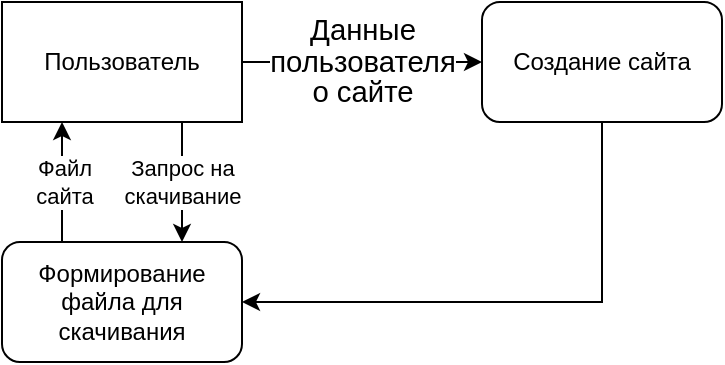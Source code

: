 <mxfile version="17.1.5" type="device"><diagram id="021C_UukKC2W84njs7By" name="Page-1"><mxGraphModel dx="527" dy="509" grid="0" gridSize="10" guides="1" tooltips="1" connect="1" arrows="1" fold="1" page="1" pageScale="1" pageWidth="827" pageHeight="1169" math="0" shadow="0"><root><mxCell id="0"/><mxCell id="1" parent="0"/><mxCell id="vNgLCeMScgqzdLTmRmay-7" style="edgeStyle=orthogonalEdgeStyle;rounded=0;orthogonalLoop=1;jettySize=auto;html=1;exitX=0.75;exitY=1;exitDx=0;exitDy=0;entryX=0.75;entryY=0;entryDx=0;entryDy=0;" edge="1" parent="1" source="vNgLCeMScgqzdLTmRmay-1" target="vNgLCeMScgqzdLTmRmay-5"><mxGeometry relative="1" as="geometry"/></mxCell><mxCell id="vNgLCeMScgqzdLTmRmay-9" value="Запрос на&lt;br&gt;скачивание" style="edgeLabel;html=1;align=center;verticalAlign=middle;resizable=0;points=[];" vertex="1" connectable="0" parent="vNgLCeMScgqzdLTmRmay-7"><mxGeometry x="-0.303" y="-2" relative="1" as="geometry"><mxPoint x="2" y="9" as="offset"/></mxGeometry></mxCell><mxCell id="vNgLCeMScgqzdLTmRmay-1" value="Пользователь" style="rounded=0;whiteSpace=wrap;html=1;" vertex="1" parent="1"><mxGeometry x="120" y="80" width="120" height="60" as="geometry"/></mxCell><mxCell id="vNgLCeMScgqzdLTmRmay-6" style="edgeStyle=orthogonalEdgeStyle;rounded=0;orthogonalLoop=1;jettySize=auto;html=1;exitX=0.5;exitY=1;exitDx=0;exitDy=0;entryX=1;entryY=0.5;entryDx=0;entryDy=0;" edge="1" parent="1" source="vNgLCeMScgqzdLTmRmay-2" target="vNgLCeMScgqzdLTmRmay-5"><mxGeometry relative="1" as="geometry"/></mxCell><mxCell id="vNgLCeMScgqzdLTmRmay-2" value="Создание сайта" style="rounded=1;whiteSpace=wrap;html=1;" vertex="1" parent="1"><mxGeometry x="360" y="80" width="120" height="60" as="geometry"/></mxCell><mxCell id="vNgLCeMScgqzdLTmRmay-3" value="" style="endArrow=classic;html=1;rounded=0;exitX=1;exitY=0.5;exitDx=0;exitDy=0;entryX=0;entryY=0.5;entryDx=0;entryDy=0;" edge="1" parent="1" source="vNgLCeMScgqzdLTmRmay-1" target="vNgLCeMScgqzdLTmRmay-2"><mxGeometry width="50" height="50" relative="1" as="geometry"><mxPoint x="320" y="280" as="sourcePoint"/><mxPoint x="370" y="230" as="targetPoint"/></mxGeometry></mxCell><mxCell id="vNgLCeMScgqzdLTmRmay-4" value="&lt;span style=&quot;font-size: 11.0pt ; line-height: 107% ; font-family: &amp;#34;calibri&amp;#34; , sans-serif&quot;&gt;Данные&lt;br&gt;пользователя&lt;br&gt;о сайте&lt;/span&gt;" style="edgeLabel;html=1;align=center;verticalAlign=middle;resizable=0;points=[];" vertex="1" connectable="0" parent="vNgLCeMScgqzdLTmRmay-3"><mxGeometry x="-0.327" y="1" relative="1" as="geometry"><mxPoint x="19" y="1" as="offset"/></mxGeometry></mxCell><mxCell id="vNgLCeMScgqzdLTmRmay-8" style="edgeStyle=orthogonalEdgeStyle;rounded=0;orthogonalLoop=1;jettySize=auto;html=1;exitX=0.25;exitY=0;exitDx=0;exitDy=0;entryX=0.25;entryY=1;entryDx=0;entryDy=0;" edge="1" parent="1" source="vNgLCeMScgqzdLTmRmay-5" target="vNgLCeMScgqzdLTmRmay-1"><mxGeometry relative="1" as="geometry"/></mxCell><mxCell id="vNgLCeMScgqzdLTmRmay-10" value="Файл&lt;br&gt;сайта" style="edgeLabel;html=1;align=center;verticalAlign=middle;resizable=0;points=[];" vertex="1" connectable="0" parent="vNgLCeMScgqzdLTmRmay-8"><mxGeometry x="0.263" y="-1" relative="1" as="geometry"><mxPoint y="8" as="offset"/></mxGeometry></mxCell><mxCell id="vNgLCeMScgqzdLTmRmay-5" value="Формирование файла для скачивания" style="rounded=1;whiteSpace=wrap;html=1;" vertex="1" parent="1"><mxGeometry x="120" y="200" width="120" height="60" as="geometry"/></mxCell></root></mxGraphModel></diagram></mxfile>